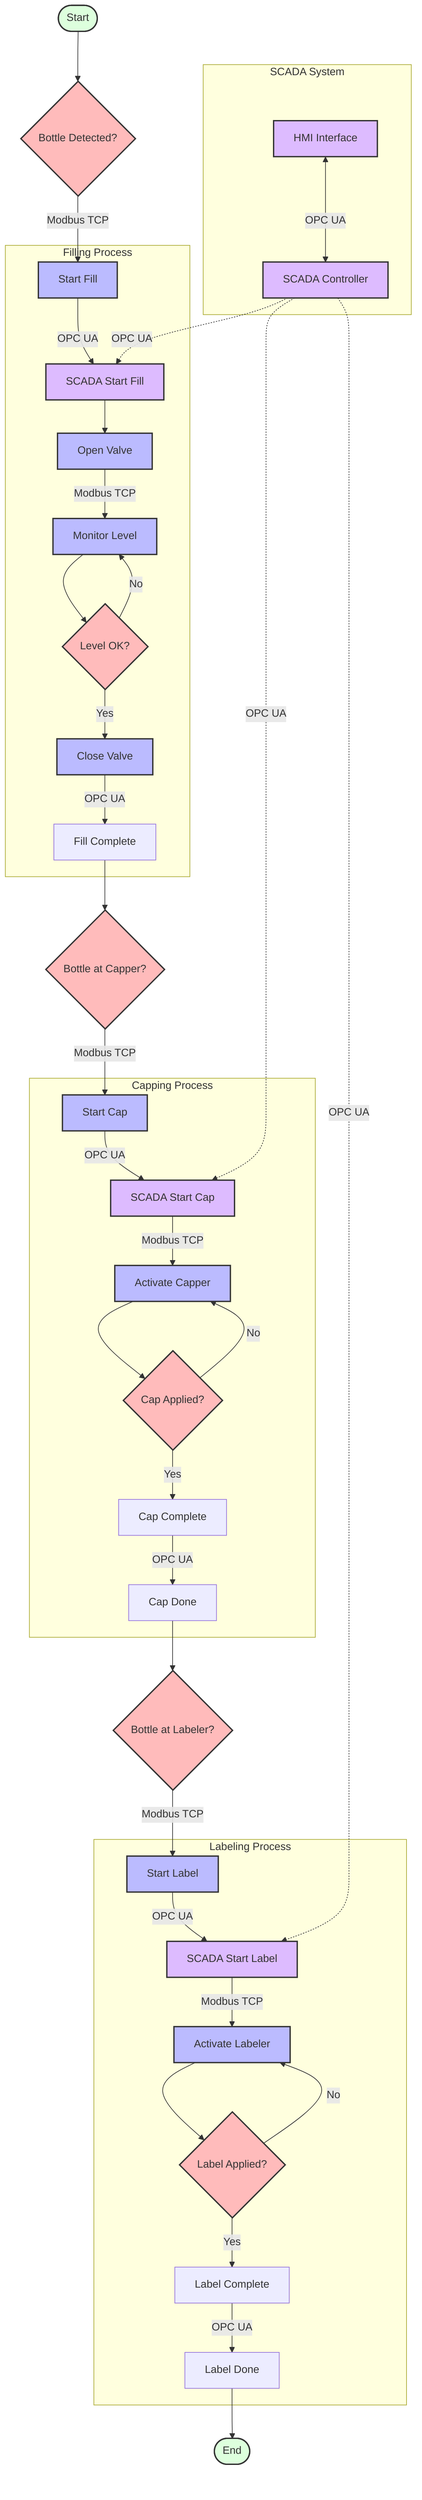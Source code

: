 flowchart TB
    Start([Start]) --> PS1{Bottle Detected?}
    PS1 -->|"Modbus TCP"| Fill
    
    subgraph Filling ["Filling Process"]
        Fill[Start Fill] -->|"OPC UA"| SCADA1[SCADA Start Fill]
        SCADA1 --> OpenV[Open Valve]
        OpenV -->|"Modbus TCP"| MonitorL[Monitor Level]
        MonitorL --> LevelOK{Level OK?}
        LevelOK -->|No| MonitorL
        LevelOK -->|Yes| CloseV[Close Valve]
        CloseV -->|"OPC UA"| FillComplete[Fill Complete]
    end
    
    FillComplete --> PS2{Bottle at Capper?}
    PS2 -->|"Modbus TCP"| Cap
    
    subgraph Capping ["Capping Process"]
        Cap[Start Cap] -->|"OPC UA"| SCADA2[SCADA Start Cap]
        SCADA2 -->|"Modbus TCP"| ActCap[Activate Capper]
        ActCap --> CapOK{Cap Applied?}
        CapOK -->|No| ActCap
        CapOK -->|Yes| CapComplete[Cap Complete]
        CapComplete -->|"OPC UA"| CapDone[Cap Done]
    end
    
    CapDone --> PS3{Bottle at Labeler?}
    PS3 -->|"Modbus TCP"| Label
    
    subgraph Labeling ["Labeling Process"]
        Label[Start Label] -->|"OPC UA"| SCADA3[SCADA Start Label]
        SCADA3 -->|"Modbus TCP"| ActLabel[Activate Labeler]
        ActLabel --> LabelOK{Label Applied?}
        LabelOK -->|No| ActLabel
        LabelOK -->|Yes| LabelComplete[Label Complete]
        LabelComplete -->|"OPC UA"| LabelDone[Label Done]
    end
    
    LabelDone --> End([End])
    
    subgraph SCADA ["SCADA System"]
        HMI[HMI Interface]
        SCADA_System[SCADA Controller]
        HMI <-->|"OPC UA"| SCADA_System
    end
    
    SCADA_System -.->|"OPC UA"| SCADA1
    SCADA_System -.->|"OPC UA"| SCADA2
    SCADA_System -.->|"OPC UA"| SCADA3
    
    %% Styling
    classDef process fill:#bbf,stroke:#333,stroke-width:2px
    classDef decision fill:#fbb,stroke:#333,stroke-width:2px
    classDef scada fill:#dbf,stroke:#333,stroke-width:2px
    classDef endpoint fill:#dfd,stroke:#333,stroke-width:2px
    
    class Fill,Cap,Label,ActCap,ActLabel,OpenV,CloseV,MonitorL process
    class PS1,PS2,PS3,LevelOK,CapOK,LabelOK decision
    class SCADA1,SCADA2,SCADA3,SCADA_System,HMI scada
    class Start,End endpoint